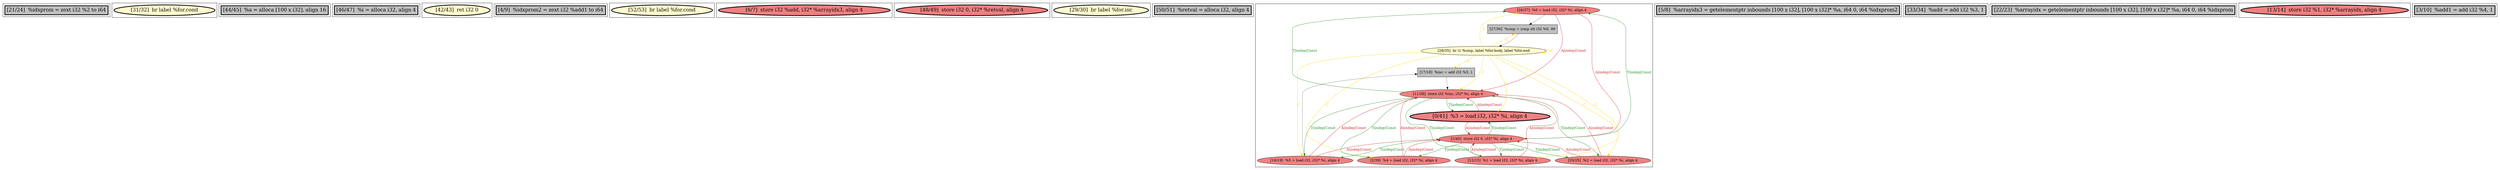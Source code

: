 
digraph G {





subgraph cluster16 {


node97 [penwidth=3.0,fontsize=20,fillcolor=grey,label="[21/24]  %idxprom = zext i32 %2 to i64",shape=rectangle,style=filled ]



}

subgraph cluster4 {


node75 [penwidth=3.0,fontsize=20,fillcolor=lemonchiffon,label="[31/32]  br label %for.cond",shape=ellipse,style=filled ]



}

subgraph cluster3 {


node74 [penwidth=3.0,fontsize=20,fillcolor=grey,label="[44/45]  %a = alloca [100 x i32], align 16",shape=rectangle,style=filled ]



}

subgraph cluster2 {


node73 [penwidth=3.0,fontsize=20,fillcolor=grey,label="[46/47]  %i = alloca i32, align 4",shape=rectangle,style=filled ]



}

subgraph cluster1 {


node72 [penwidth=3.0,fontsize=20,fillcolor=lemonchiffon,label="[42/43]  ret i32 0",shape=ellipse,style=filled ]



}

subgraph cluster12 {


node93 [penwidth=3.0,fontsize=20,fillcolor=grey,label="[4/9]  %idxprom2 = zext i32 %add1 to i64",shape=rectangle,style=filled ]



}

subgraph cluster5 {


node76 [penwidth=3.0,fontsize=20,fillcolor=lemonchiffon,label="[52/53]  br label %for.cond",shape=ellipse,style=filled ]



}

subgraph cluster0 {


node71 [penwidth=3.0,fontsize=20,fillcolor=lightcoral,label="[6/7]  store i32 %add, i32* %arrayidx3, align 4",shape=ellipse,style=filled ]



}

subgraph cluster6 {


node77 [penwidth=3.0,fontsize=20,fillcolor=lightcoral,label="[48/49]  store i32 0, i32* %retval, align 4",shape=ellipse,style=filled ]



}

subgraph cluster14 {


node95 [penwidth=3.0,fontsize=20,fillcolor=lemonchiffon,label="[29/30]  br label %for.inc",shape=ellipse,style=filled ]



}

subgraph cluster7 {


node78 [penwidth=3.0,fontsize=20,fillcolor=grey,label="[50/51]  %retval = alloca i32, align 4",shape=rectangle,style=filled ]



}

subgraph cluster8 {


node88 [fillcolor=lightcoral,label="[26/37]  %0 = load i32, i32* %i, align 4",shape=ellipse,style=filled ]
node85 [fillcolor=grey,label="[27/36]  %cmp = icmp ult i32 %0, 99",shape=rectangle,style=filled ]
node89 [fillcolor=lemonchiffon,label="[28/35]  br i1 %cmp, label %for.body, label %for.end",shape=ellipse,style=filled ]
node80 [fillcolor=lightcoral,label="[16/19]  %5 = load i32, i32* %i, align 4",shape=ellipse,style=filled ]
node82 [fillcolor=lightcoral,label="[1/40]  store i32 0, i32* %i, align 4",shape=ellipse,style=filled ]
node79 [fillcolor=lightcoral,label="[2/39]  %4 = load i32, i32* %i, align 4",shape=ellipse,style=filled ]
node87 [fillcolor=lightcoral,label="[12/15]  %1 = load i32, i32* %i, align 4",shape=ellipse,style=filled ]
node81 [fillcolor=lightcoral,label="[20/25]  %2 = load i32, i32* %i, align 4",shape=ellipse,style=filled ]
node86 [fillcolor=lightcoral,label="[11/38]  store i32 %inc, i32* %i, align 4",shape=ellipse,style=filled ]
node84 [penwidth=3.0,fontsize=20,fillcolor=lightcoral,label="[0/41]  %3 = load i32, i32* %i, align 4",shape=ellipse,style=filled ]
node83 [fillcolor=grey,label="[17/18]  %inc = add i32 %5, 1",shape=rectangle,style=filled ]

node89->node87 [style=solid,color=gold,label="C",penwidth=1.0,fontcolor=gold ]
node80->node82 [style=solid,color=firebrick3,label="A|indep|Const",penwidth=1.0,fontcolor=firebrick3 ]
node80->node86 [style=solid,color=firebrick3,label="A|indep|Const",penwidth=1.0,fontcolor=firebrick3 ]
node89->node81 [style=solid,color=gold,label="C",penwidth=1.0,fontcolor=gold ]
node82->node80 [style=solid,color=forestgreen,label="T|indep|Const",penwidth=1.0,fontcolor=forestgreen ]
node81->node86 [style=solid,color=firebrick3,label="A|indep|Const",penwidth=1.0,fontcolor=firebrick3 ]
node82->node87 [style=solid,color=forestgreen,label="T|indep|Const",penwidth=1.0,fontcolor=forestgreen ]
node88->node85 [style=solid,color=black,label="",penwidth=0.5,fontcolor=black ]
node82->node84 [style=solid,color=forestgreen,label="T|indep|Const",penwidth=1.0,fontcolor=forestgreen ]
node84->node82 [style=solid,color=firebrick3,label="A|indep|Const",penwidth=1.0,fontcolor=firebrick3 ]
node89->node85 [style=solid,color=gold,label="C",penwidth=1.0,fontcolor=gold ]
node86->node88 [style=solid,color=forestgreen,label="T|indep|Const",penwidth=1.0,fontcolor=forestgreen ]
node79->node86 [style=solid,color=firebrick3,label="A|indep|Const",penwidth=1.0,fontcolor=firebrick3 ]
node82->node81 [style=solid,color=forestgreen,label="T|indep|Const",penwidth=1.0,fontcolor=forestgreen ]
node89->node88 [style=solid,color=gold,label="C",penwidth=1.0,fontcolor=gold ]
node86->node79 [style=solid,color=forestgreen,label="T|indep|Const",penwidth=1.0,fontcolor=forestgreen ]
node89->node89 [style=solid,color=gold,label="C",penwidth=1.0,fontcolor=gold ]
node82->node88 [style=solid,color=forestgreen,label="T|indep|Const",penwidth=1.0,fontcolor=forestgreen ]
node87->node86 [style=solid,color=firebrick3,label="A|indep|Const",penwidth=1.0,fontcolor=firebrick3 ]
node81->node82 [style=solid,color=firebrick3,label="A|indep|Const",penwidth=1.0,fontcolor=firebrick3 ]
node86->node87 [style=solid,color=forestgreen,label="T|indep|Const",penwidth=1.0,fontcolor=forestgreen ]
node89->node84 [style=solid,color=gold,label="C",penwidth=1.0,fontcolor=gold ]
node89->node83 [style=solid,color=gold,label="C",penwidth=1.0,fontcolor=gold ]
node83->node86 [style=solid,color=black,label="",penwidth=0.5,fontcolor=black ]
node88->node82 [style=solid,color=firebrick3,label="A|indep|Const",penwidth=1.0,fontcolor=firebrick3 ]
node85->node89 [style=solid,color=black,label="",penwidth=0.5,fontcolor=black ]
node86->node80 [style=solid,color=forestgreen,label="T|indep|Const",penwidth=1.0,fontcolor=forestgreen ]
node88->node86 [style=solid,color=firebrick3,label="A|indep|Const",penwidth=1.0,fontcolor=firebrick3 ]
node80->node83 [style=solid,color=black,label="",penwidth=0.5,fontcolor=black ]
node82->node79 [style=solid,color=forestgreen,label="T|indep|Const",penwidth=1.0,fontcolor=forestgreen ]
node89->node79 [style=solid,color=gold,label="C",penwidth=1.0,fontcolor=gold ]
node79->node82 [style=solid,color=firebrick3,label="A|indep|Const",penwidth=1.0,fontcolor=firebrick3 ]
node86->node81 [style=solid,color=forestgreen,label="T|indep|Const",penwidth=1.0,fontcolor=forestgreen ]
node84->node86 [style=solid,color=firebrick3,label="A|indep|Const",penwidth=1.0,fontcolor=firebrick3 ]
node86->node84 [style=solid,color=forestgreen,label="T|indep|Const",penwidth=1.0,fontcolor=forestgreen ]
node89->node80 [style=solid,color=gold,label="C",penwidth=1.0,fontcolor=gold ]
node89->node86 [style=solid,color=gold,label="C",penwidth=1.0,fontcolor=gold ]
node87->node82 [style=solid,color=firebrick3,label="A|indep|Const",penwidth=1.0,fontcolor=firebrick3 ]


}

subgraph cluster9 {


node90 [penwidth=3.0,fontsize=20,fillcolor=grey,label="[5/8]  %arrayidx3 = getelementptr inbounds [100 x i32], [100 x i32]* %a, i64 0, i64 %idxprom2",shape=rectangle,style=filled ]



}

subgraph cluster10 {


node91 [penwidth=3.0,fontsize=20,fillcolor=grey,label="[33/34]  %add = add i32 %3, 1",shape=rectangle,style=filled ]



}

subgraph cluster11 {


node92 [penwidth=3.0,fontsize=20,fillcolor=grey,label="[22/23]  %arrayidx = getelementptr inbounds [100 x i32], [100 x i32]* %a, i64 0, i64 %idxprom",shape=rectangle,style=filled ]



}

subgraph cluster13 {


node94 [penwidth=3.0,fontsize=20,fillcolor=lightcoral,label="[13/14]  store i32 %1, i32* %arrayidx, align 4",shape=ellipse,style=filled ]



}

subgraph cluster15 {


node96 [penwidth=3.0,fontsize=20,fillcolor=grey,label="[3/10]  %add1 = add i32 %4, 1",shape=rectangle,style=filled ]



}

}
